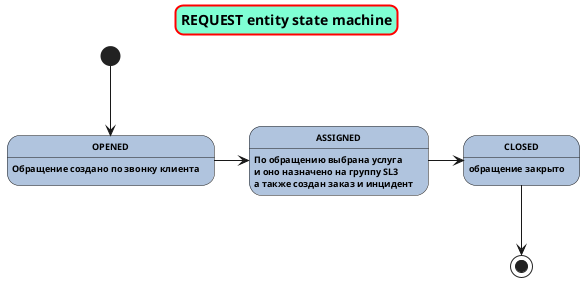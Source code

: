 @startuml
skinparam titleBorderRoundCorner 15
skinparam titleBorderThickness 2
skinparam titleBorderColor red
skinparam titleBackgroundColor Aquamarine
title REQUEST entity state machine
skinparam StateFontSize 9
skinparam StateFontStyle bold
skinparam StateBackgroundColor LightSteelBlue
[*] --> OPENED
OPENED -> ASSIGNED
ASSIGNED -> CLOSED
CLOSED --> [*]
OPENED : Обращение создано по звонку клиента
ASSIGNED : По обращению выбрана услуга\nи оно назначено на группу SL3\nа также создан заказ и инцидент
CLOSED : обращение закрыто
@enduml